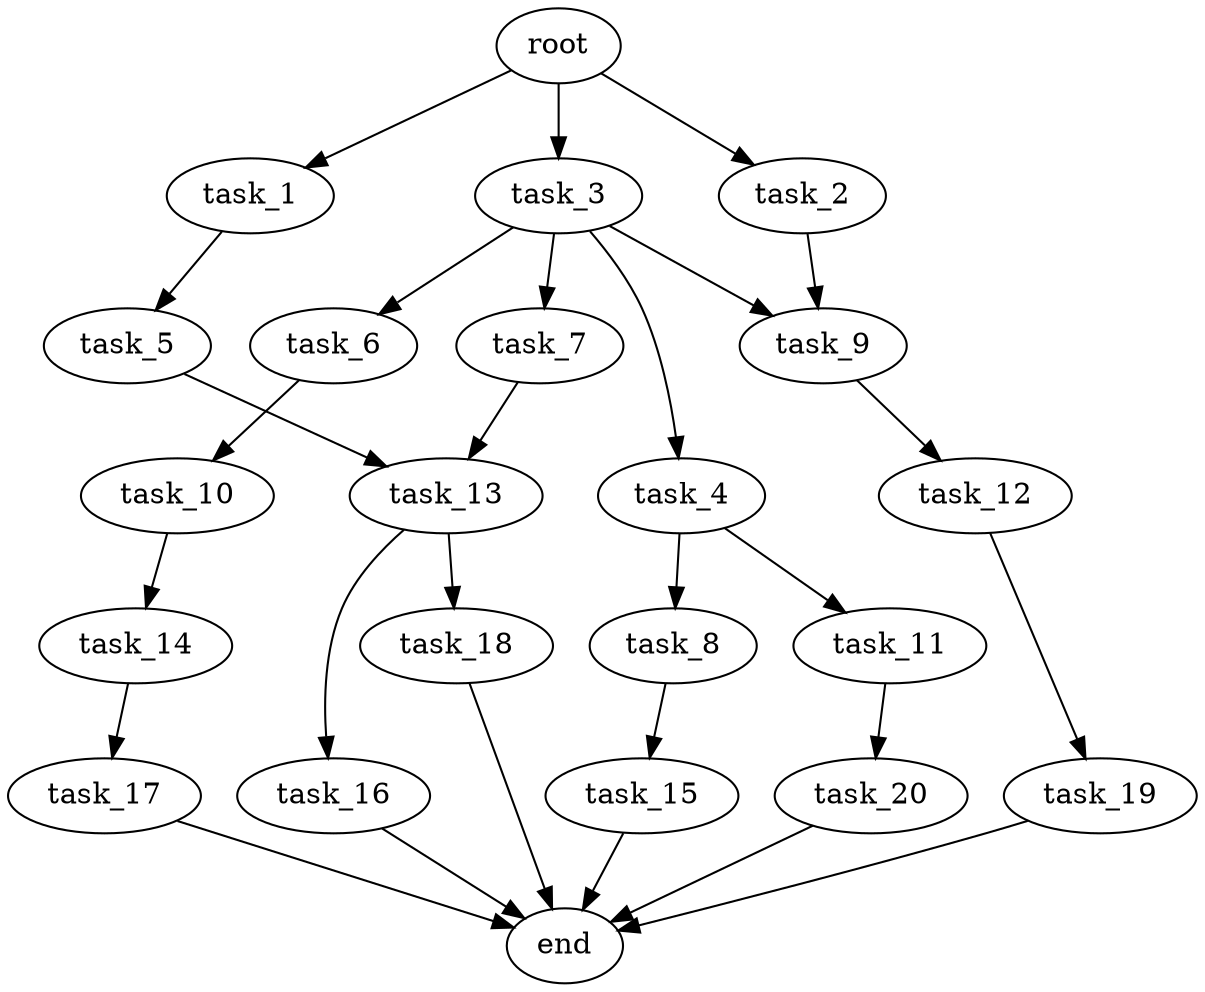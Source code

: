 digraph G {
  root [size="0.000000e+00"];
  task_1 [size="4.607744e+10"];
  task_2 [size="5.868678e+10"];
  task_3 [size="2.744796e+09"];
  task_4 [size="1.163567e+10"];
  task_5 [size="6.764751e+09"];
  task_6 [size="6.336984e+10"];
  task_7 [size="9.941986e+10"];
  task_8 [size="6.769453e+10"];
  task_9 [size="2.300071e+10"];
  task_10 [size="3.157991e+10"];
  task_11 [size="9.554501e+10"];
  task_12 [size="5.165526e+10"];
  task_13 [size="9.822219e+08"];
  task_14 [size="8.321938e+10"];
  task_15 [size="2.483328e+10"];
  task_16 [size="9.310013e+09"];
  task_17 [size="6.737305e+10"];
  task_18 [size="8.210926e+10"];
  task_19 [size="7.612122e+09"];
  task_20 [size="9.314031e+10"];
  end [size="0.000000e+00"];

  root -> task_1 [size="1.000000e-12"];
  root -> task_2 [size="1.000000e-12"];
  root -> task_3 [size="1.000000e-12"];
  task_1 -> task_5 [size="6.764751e+07"];
  task_2 -> task_9 [size="1.150036e+08"];
  task_3 -> task_4 [size="1.163567e+08"];
  task_3 -> task_6 [size="6.336984e+08"];
  task_3 -> task_7 [size="9.941986e+08"];
  task_3 -> task_9 [size="1.150036e+08"];
  task_4 -> task_8 [size="6.769453e+08"];
  task_4 -> task_11 [size="9.554501e+08"];
  task_5 -> task_13 [size="4.911110e+06"];
  task_6 -> task_10 [size="3.157991e+08"];
  task_7 -> task_13 [size="4.911110e+06"];
  task_8 -> task_15 [size="2.483328e+08"];
  task_9 -> task_12 [size="5.165526e+08"];
  task_10 -> task_14 [size="8.321938e+08"];
  task_11 -> task_20 [size="9.314031e+08"];
  task_12 -> task_19 [size="7.612122e+07"];
  task_13 -> task_16 [size="9.310013e+07"];
  task_13 -> task_18 [size="8.210926e+08"];
  task_14 -> task_17 [size="6.737305e+08"];
  task_15 -> end [size="1.000000e-12"];
  task_16 -> end [size="1.000000e-12"];
  task_17 -> end [size="1.000000e-12"];
  task_18 -> end [size="1.000000e-12"];
  task_19 -> end [size="1.000000e-12"];
  task_20 -> end [size="1.000000e-12"];
}
